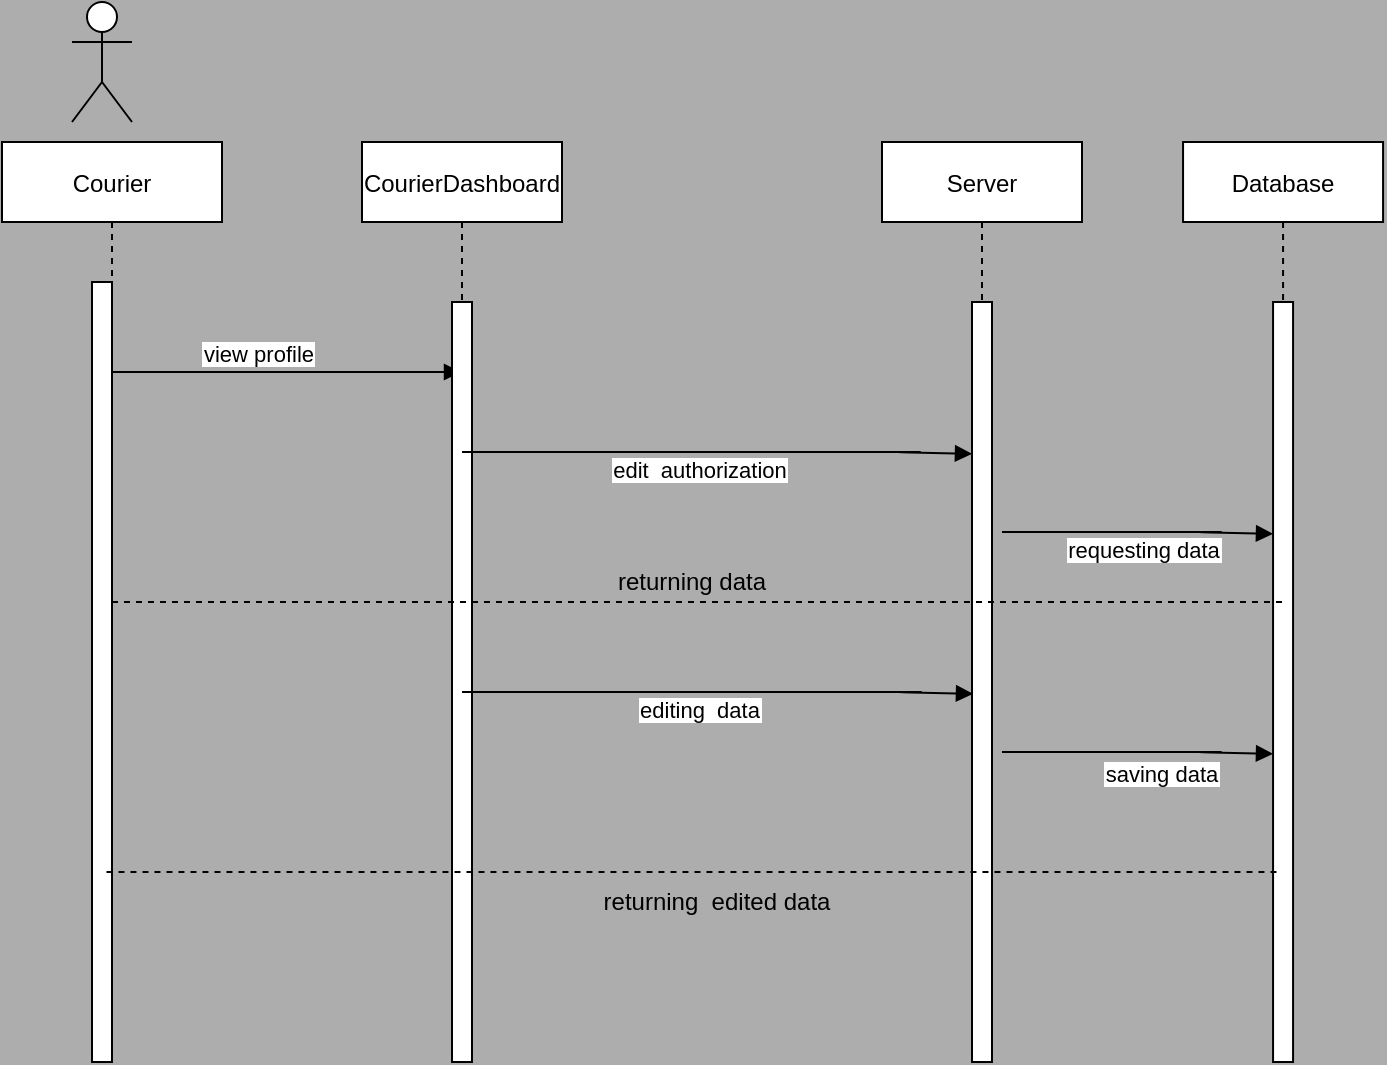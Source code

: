 <mxfile version="20.0.1" type="device"><diagram id="HJGFvWmEpQ9N8SmvV_l0" name="Page-1"><mxGraphModel dx="1102" dy="557" grid="1" gridSize="10" guides="1" tooltips="1" connect="1" arrows="1" fold="1" page="1" pageScale="1" pageWidth="850" pageHeight="1100" background="#ADADAD" math="0" shadow="0"><root><mxCell id="0"/><mxCell id="1" parent="0"/><mxCell id="K9yJUAPUNOtFJenV6skX-1" value="Courier" style="shape=umlLifeline;perimeter=lifelinePerimeter;container=1;collapsible=0;recursiveResize=0;rounded=0;shadow=0;strokeWidth=1;" vertex="1" parent="1"><mxGeometry x="130" y="95" width="110" height="460" as="geometry"/></mxCell><mxCell id="K9yJUAPUNOtFJenV6skX-2" value="" style="points=[];perimeter=orthogonalPerimeter;rounded=0;shadow=0;strokeWidth=1;" vertex="1" parent="K9yJUAPUNOtFJenV6skX-1"><mxGeometry x="45" y="70" width="10" height="390" as="geometry"/></mxCell><mxCell id="K9yJUAPUNOtFJenV6skX-3" value="view profile" style="verticalAlign=bottom;endArrow=block;shadow=0;strokeWidth=1;" edge="1" parent="K9yJUAPUNOtFJenV6skX-1" target="K9yJUAPUNOtFJenV6skX-5"><mxGeometry relative="1" as="geometry"><mxPoint x="55" y="115" as="sourcePoint"/><mxPoint x="166.5" y="115.9" as="targetPoint"/><Array as="points"><mxPoint x="145.5" y="115"/><mxPoint x="125.5" y="115"/></Array></mxGeometry></mxCell><mxCell id="K9yJUAPUNOtFJenV6skX-4" value="&lt;br&gt;" style="edgeLabel;html=1;align=center;verticalAlign=middle;resizable=0;points=[];" vertex="1" connectable="0" parent="K9yJUAPUNOtFJenV6skX-3"><mxGeometry x="0.05" y="-4" relative="1" as="geometry"><mxPoint as="offset"/></mxGeometry></mxCell><mxCell id="K9yJUAPUNOtFJenV6skX-5" value="CourierDashboard" style="shape=umlLifeline;perimeter=lifelinePerimeter;container=1;collapsible=0;recursiveResize=0;rounded=0;shadow=0;strokeWidth=1;" vertex="1" parent="1"><mxGeometry x="310" y="95" width="100" height="460" as="geometry"/></mxCell><mxCell id="K9yJUAPUNOtFJenV6skX-6" value="" style="points=[];perimeter=orthogonalPerimeter;rounded=0;shadow=0;strokeWidth=1;" vertex="1" parent="K9yJUAPUNOtFJenV6skX-5"><mxGeometry x="45" y="80" width="10" height="380" as="geometry"/></mxCell><mxCell id="K9yJUAPUNOtFJenV6skX-7" value="Server" style="shape=umlLifeline;perimeter=lifelinePerimeter;container=1;collapsible=0;recursiveResize=0;rounded=0;shadow=0;strokeWidth=1;" vertex="1" parent="1"><mxGeometry x="570" y="95" width="100" height="460" as="geometry"/></mxCell><mxCell id="K9yJUAPUNOtFJenV6skX-8" value="" style="points=[];perimeter=orthogonalPerimeter;rounded=0;shadow=0;strokeWidth=1;" vertex="1" parent="K9yJUAPUNOtFJenV6skX-7"><mxGeometry x="45" y="80" width="10" height="380" as="geometry"/></mxCell><mxCell id="K9yJUAPUNOtFJenV6skX-9" value="edit  authorization" style="verticalAlign=bottom;endArrow=block;shadow=0;strokeWidth=1;entryX=0.1;entryY=0.016;entryDx=0;entryDy=0;entryPerimeter=0;" edge="1" parent="K9yJUAPUNOtFJenV6skX-7" source="K9yJUAPUNOtFJenV6skX-5"><mxGeometry x="-0.201" y="-18" relative="1" as="geometry"><mxPoint x="-66.5" y="155" as="sourcePoint"/><mxPoint x="45" y="155.9" as="targetPoint"/><Array as="points"><mxPoint x="24" y="155"/><mxPoint x="4" y="155"/></Array><mxPoint x="1" as="offset"/></mxGeometry></mxCell><mxCell id="K9yJUAPUNOtFJenV6skX-10" value="&lt;br&gt;" style="edgeLabel;html=1;align=center;verticalAlign=middle;resizable=0;points=[];" vertex="1" connectable="0" parent="K9yJUAPUNOtFJenV6skX-9"><mxGeometry x="0.05" y="-4" relative="1" as="geometry"><mxPoint as="offset"/></mxGeometry></mxCell><mxCell id="K9yJUAPUNOtFJenV6skX-11" value="" style="shape=umlActor;verticalLabelPosition=bottom;verticalAlign=top;html=1;outlineConnect=0;" vertex="1" parent="1"><mxGeometry x="165" y="25" width="30" height="60" as="geometry"/></mxCell><mxCell id="K9yJUAPUNOtFJenV6skX-12" value="Database" style="shape=umlLifeline;perimeter=lifelinePerimeter;container=1;collapsible=0;recursiveResize=0;rounded=0;shadow=0;strokeWidth=1;" vertex="1" parent="1"><mxGeometry x="720.53" y="95" width="100" height="460" as="geometry"/></mxCell><mxCell id="K9yJUAPUNOtFJenV6skX-13" value="" style="points=[];perimeter=orthogonalPerimeter;rounded=0;shadow=0;strokeWidth=1;" vertex="1" parent="K9yJUAPUNOtFJenV6skX-12"><mxGeometry x="45" y="80" width="10" height="380" as="geometry"/></mxCell><mxCell id="K9yJUAPUNOtFJenV6skX-14" value="&lt;br&gt;" style="edgeLabel;html=1;align=center;verticalAlign=middle;resizable=0;points=[];" vertex="1" connectable="0" parent="1"><mxGeometry x="720.879" y="219.115" as="geometry"/></mxCell><mxCell id="K9yJUAPUNOtFJenV6skX-15" value="&lt;br&gt;" style="edgeLabel;html=1;align=center;verticalAlign=middle;resizable=0;points=[];" vertex="1" connectable="0" parent="1"><mxGeometry x="710.003" y="284.69" as="geometry"/></mxCell><mxCell id="K9yJUAPUNOtFJenV6skX-16" value="requesting data" style="verticalAlign=bottom;endArrow=block;shadow=0;strokeWidth=1;entryX=0.1;entryY=0.016;entryDx=0;entryDy=0;entryPerimeter=0;" edge="1" parent="1"><mxGeometry x="-0.201" y="-18" relative="1" as="geometry"><mxPoint x="630" y="290" as="sourcePoint"/><mxPoint x="765.5" y="290.9" as="targetPoint"/><Array as="points"><mxPoint x="744.5" y="290"/><mxPoint x="724.5" y="290"/></Array><mxPoint x="1" as="offset"/></mxGeometry></mxCell><mxCell id="K9yJUAPUNOtFJenV6skX-17" value="&lt;br&gt;" style="edgeLabel;html=1;align=center;verticalAlign=middle;resizable=0;points=[];" vertex="1" connectable="0" parent="K9yJUAPUNOtFJenV6skX-16"><mxGeometry x="0.05" y="-4" relative="1" as="geometry"><mxPoint as="offset"/></mxGeometry></mxCell><mxCell id="K9yJUAPUNOtFJenV6skX-18" value="" style="endArrow=none;dashed=1;html=1;rounded=0;" edge="1" parent="1" source="K9yJUAPUNOtFJenV6skX-1" target="K9yJUAPUNOtFJenV6skX-12"><mxGeometry width="50" height="50" relative="1" as="geometry"><mxPoint x="540" y="410" as="sourcePoint"/><mxPoint x="590" y="360" as="targetPoint"/></mxGeometry></mxCell><mxCell id="K9yJUAPUNOtFJenV6skX-19" value="returning data" style="text;html=1;strokeColor=none;fillColor=none;align=center;verticalAlign=middle;whiteSpace=wrap;rounded=0;" vertex="1" parent="1"><mxGeometry x="430" y="300" width="90" height="30" as="geometry"/></mxCell><mxCell id="K9yJUAPUNOtFJenV6skX-20" value="editing  data" style="verticalAlign=bottom;endArrow=block;shadow=0;strokeWidth=1;entryX=0.1;entryY=0.016;entryDx=0;entryDy=0;entryPerimeter=0;" edge="1" parent="1"><mxGeometry x="-0.201" y="-18" relative="1" as="geometry"><mxPoint x="360" y="370" as="sourcePoint"/><mxPoint x="615.5" y="370.9" as="targetPoint"/><Array as="points"><mxPoint x="594.5" y="370"/><mxPoint x="574.5" y="370"/></Array><mxPoint x="1" as="offset"/></mxGeometry></mxCell><mxCell id="K9yJUAPUNOtFJenV6skX-21" value="&lt;br&gt;" style="edgeLabel;html=1;align=center;verticalAlign=middle;resizable=0;points=[];" vertex="1" connectable="0" parent="K9yJUAPUNOtFJenV6skX-20"><mxGeometry x="0.05" y="-4" relative="1" as="geometry"><mxPoint as="offset"/></mxGeometry></mxCell><mxCell id="K9yJUAPUNOtFJenV6skX-22" value="saving data" style="verticalAlign=bottom;endArrow=block;shadow=0;strokeWidth=1;entryX=0.1;entryY=0.016;entryDx=0;entryDy=0;entryPerimeter=0;" edge="1" parent="1"><mxGeometry x="-0.088" y="-20" relative="1" as="geometry"><mxPoint x="630" y="400" as="sourcePoint"/><mxPoint x="765.5" y="400.9" as="targetPoint"/><Array as="points"><mxPoint x="744.5" y="400"/><mxPoint x="724.5" y="400"/></Array><mxPoint as="offset"/></mxGeometry></mxCell><mxCell id="K9yJUAPUNOtFJenV6skX-23" value="&lt;br&gt;" style="edgeLabel;html=1;align=center;verticalAlign=middle;resizable=0;points=[];" vertex="1" connectable="0" parent="K9yJUAPUNOtFJenV6skX-22"><mxGeometry x="0.05" y="-4" relative="1" as="geometry"><mxPoint as="offset"/></mxGeometry></mxCell><mxCell id="K9yJUAPUNOtFJenV6skX-24" value="" style="endArrow=none;dashed=1;html=1;rounded=0;" edge="1" parent="1"><mxGeometry width="50" height="50" relative="1" as="geometry"><mxPoint x="182.24" y="460" as="sourcePoint"/><mxPoint x="767.77" y="460" as="targetPoint"/></mxGeometry></mxCell><mxCell id="K9yJUAPUNOtFJenV6skX-25" value="returning&amp;nbsp; edited data" style="text;html=1;strokeColor=none;fillColor=none;align=center;verticalAlign=middle;whiteSpace=wrap;rounded=0;" vertex="1" parent="1"><mxGeometry x="425" y="460" width="125" height="30" as="geometry"/></mxCell></root></mxGraphModel></diagram></mxfile>